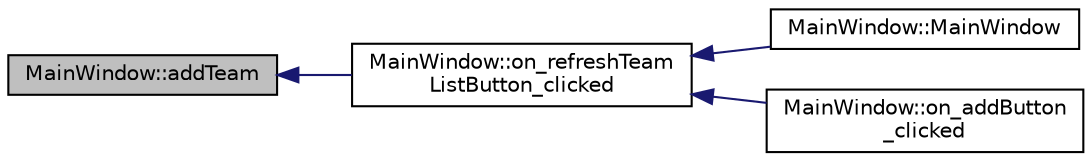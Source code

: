 digraph "MainWindow::addTeam"
{
  edge [fontname="Helvetica",fontsize="10",labelfontname="Helvetica",labelfontsize="10"];
  node [fontname="Helvetica",fontsize="10",shape=record];
  rankdir="LR";
  Node13 [label="MainWindow::addTeam",height=0.2,width=0.4,color="black", fillcolor="grey75", style="filled", fontcolor="black"];
  Node13 -> Node14 [dir="back",color="midnightblue",fontsize="10",style="solid",fontname="Helvetica"];
  Node14 [label="MainWindow::on_refreshTeam\lListButton_clicked",height=0.2,width=0.4,color="black", fillcolor="white", style="filled",URL="$class_main_window.html#a110f0b96d10c1b83dc434a09d988ffa0",tooltip="Refreshes the team list. "];
  Node14 -> Node15 [dir="back",color="midnightblue",fontsize="10",style="solid",fontname="Helvetica"];
  Node15 [label="MainWindow::MainWindow",height=0.2,width=0.4,color="black", fillcolor="white", style="filled",URL="$class_main_window.html#a8b244be8b7b7db1b08de2a2acb9409db",tooltip="Main window constructor. "];
  Node14 -> Node16 [dir="back",color="midnightblue",fontsize="10",style="solid",fontname="Helvetica"];
  Node16 [label="MainWindow::on_addButton\l_clicked",height=0.2,width=0.4,color="black", fillcolor="white", style="filled",URL="$class_main_window.html#a531054788b8045d4a745366b1b49a0a1",tooltip="Creates a new Team object. "];
}
